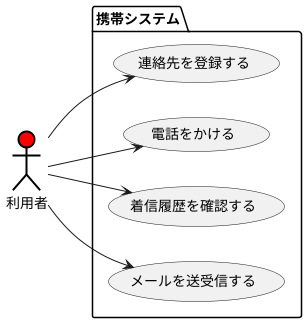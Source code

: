 @startuml ユースケース図
left to right direction
actor 利用者 #Red;line:black;line.bold;
package 携帯システム {
usecase 連絡先を登録する
usecase 電話をかける
usecase 着信履歴を確認する
usecase メールを送受信する
}
利用者 --> 連絡先を登録する
利用者 --> 電話をかける
利用者 --> 着信履歴を確認する
利用者 --> メールを送受信する
@enduml